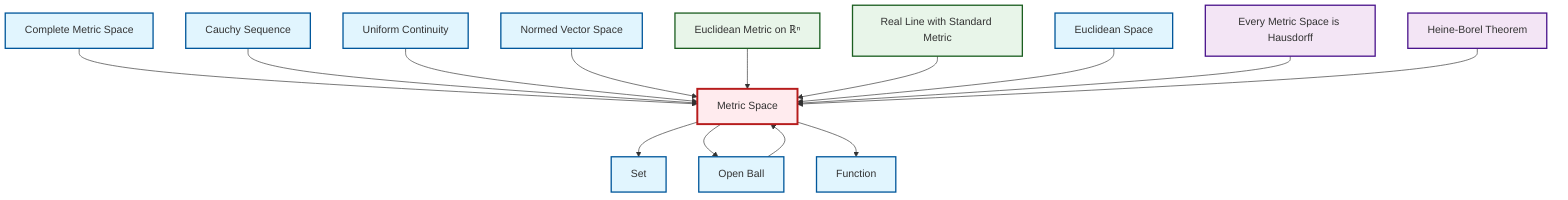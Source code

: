 graph TD
    classDef definition fill:#e1f5fe,stroke:#01579b,stroke-width:2px
    classDef theorem fill:#f3e5f5,stroke:#4a148c,stroke-width:2px
    classDef axiom fill:#fff3e0,stroke:#e65100,stroke-width:2px
    classDef example fill:#e8f5e9,stroke:#1b5e20,stroke-width:2px
    classDef current fill:#ffebee,stroke:#b71c1c,stroke-width:3px
    def-metric-space["Metric Space"]:::definition
    ex-real-line-metric["Real Line with Standard Metric"]:::example
    thm-heine-borel["Heine-Borel Theorem"]:::theorem
    thm-metric-hausdorff["Every Metric Space is Hausdorff"]:::theorem
    def-function["Function"]:::definition
    def-euclidean-space["Euclidean Space"]:::definition
    def-set["Set"]:::definition
    def-uniform-continuity["Uniform Continuity"]:::definition
    ex-euclidean-metric["Euclidean Metric on ℝⁿ"]:::example
    def-complete-metric-space["Complete Metric Space"]:::definition
    def-open-ball["Open Ball"]:::definition
    def-cauchy-sequence["Cauchy Sequence"]:::definition
    def-normed-vector-space["Normed Vector Space"]:::definition
    def-complete-metric-space --> def-metric-space
    def-cauchy-sequence --> def-metric-space
    def-uniform-continuity --> def-metric-space
    def-metric-space --> def-set
    def-metric-space --> def-open-ball
    def-normed-vector-space --> def-metric-space
    ex-euclidean-metric --> def-metric-space
    ex-real-line-metric --> def-metric-space
    def-euclidean-space --> def-metric-space
    thm-metric-hausdorff --> def-metric-space
    def-metric-space --> def-function
    thm-heine-borel --> def-metric-space
    def-open-ball --> def-metric-space
    class def-metric-space current